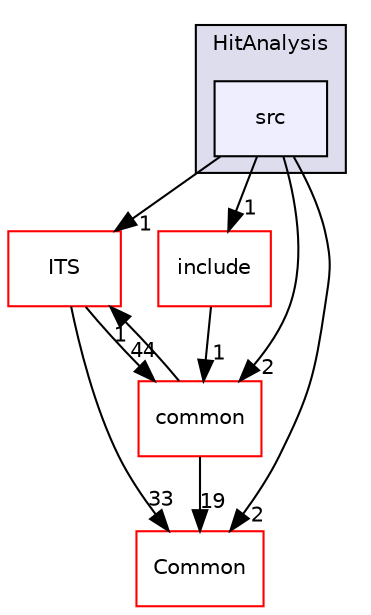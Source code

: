 digraph "/home/travis/build/AliceO2Group/AliceO2/Detectors/ITSMFT/test/HitAnalysis/src" {
  bgcolor=transparent;
  compound=true
  node [ fontsize="10", fontname="Helvetica"];
  edge [ labelfontsize="10", labelfontname="Helvetica"];
  subgraph clusterdir_04efe6227c275c48803e66c564837fd2 {
    graph [ bgcolor="#ddddee", pencolor="black", label="HitAnalysis" fontname="Helvetica", fontsize="10", URL="dir_04efe6227c275c48803e66c564837fd2.html"]
  dir_e93ffad32d055a35a54cbd1488e94878 [shape=box, label="src", style="filled", fillcolor="#eeeeff", pencolor="black", URL="dir_e93ffad32d055a35a54cbd1488e94878.html"];
  }
  dir_871aad07cbf94d6cd423c3d8d5bdf4e9 [shape=box label="ITS" color="red" URL="dir_871aad07cbf94d6cd423c3d8d5bdf4e9.html"];
  dir_4ab6b4cc6a7edbff49100e9123df213f [shape=box label="Common" color="red" URL="dir_4ab6b4cc6a7edbff49100e9123df213f.html"];
  dir_f56d42fd1d5597c5f10899e2242a3670 [shape=box label="include" color="red" URL="dir_f56d42fd1d5597c5f10899e2242a3670.html"];
  dir_85bf31a2e8d306e7598ffcb73f8df6bf [shape=box label="common" color="red" URL="dir_85bf31a2e8d306e7598ffcb73f8df6bf.html"];
  dir_871aad07cbf94d6cd423c3d8d5bdf4e9->dir_4ab6b4cc6a7edbff49100e9123df213f [headlabel="33", labeldistance=1.5 headhref="dir_000044_000027.html"];
  dir_871aad07cbf94d6cd423c3d8d5bdf4e9->dir_85bf31a2e8d306e7598ffcb73f8df6bf [headlabel="44", labeldistance=1.5 headhref="dir_000044_000061.html"];
  dir_f56d42fd1d5597c5f10899e2242a3670->dir_85bf31a2e8d306e7598ffcb73f8df6bf [headlabel="1", labeldistance=1.5 headhref="dir_000513_000061.html"];
  dir_85bf31a2e8d306e7598ffcb73f8df6bf->dir_871aad07cbf94d6cd423c3d8d5bdf4e9 [headlabel="1", labeldistance=1.5 headhref="dir_000061_000044.html"];
  dir_85bf31a2e8d306e7598ffcb73f8df6bf->dir_4ab6b4cc6a7edbff49100e9123df213f [headlabel="19", labeldistance=1.5 headhref="dir_000061_000027.html"];
  dir_e93ffad32d055a35a54cbd1488e94878->dir_871aad07cbf94d6cd423c3d8d5bdf4e9 [headlabel="1", labeldistance=1.5 headhref="dir_000515_000044.html"];
  dir_e93ffad32d055a35a54cbd1488e94878->dir_4ab6b4cc6a7edbff49100e9123df213f [headlabel="2", labeldistance=1.5 headhref="dir_000515_000027.html"];
  dir_e93ffad32d055a35a54cbd1488e94878->dir_f56d42fd1d5597c5f10899e2242a3670 [headlabel="1", labeldistance=1.5 headhref="dir_000515_000513.html"];
  dir_e93ffad32d055a35a54cbd1488e94878->dir_85bf31a2e8d306e7598ffcb73f8df6bf [headlabel="2", labeldistance=1.5 headhref="dir_000515_000061.html"];
}
